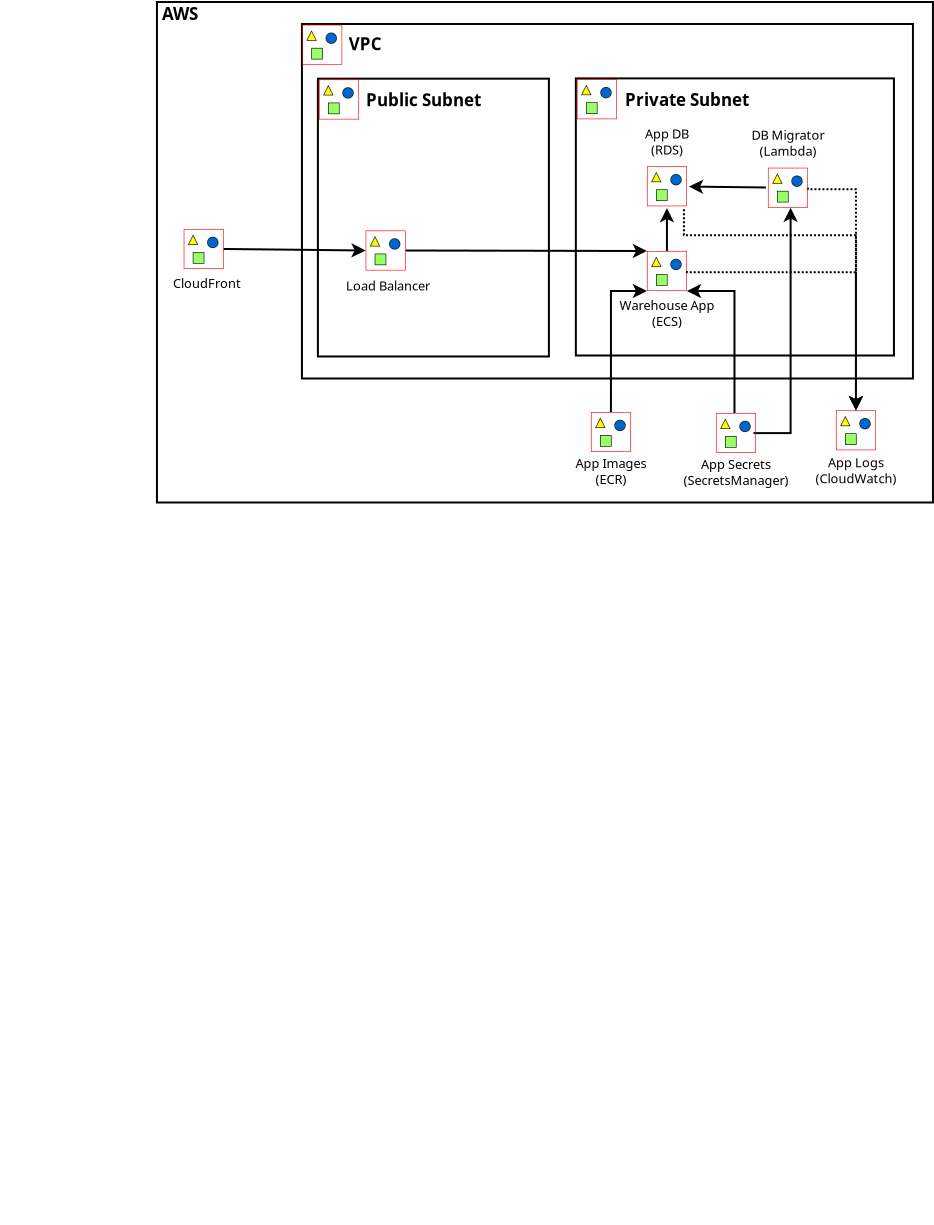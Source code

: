 <?xml version="1.0" encoding="UTF-8"?>
<dia:diagram xmlns:dia="http://www.lysator.liu.se/~alla/dia/">
  <dia:layer name="Background" visible="true" active="true">
    <dia:object type="Standard - Text" version="1" id="O0">
      <dia:attribute name="obj_pos">
        <dia:point val="2.6,-5.6"/>
      </dia:attribute>
      <dia:attribute name="obj_bb">
        <dia:rectangle val="2.6,-6.24;2.6,-5.468"/>
      </dia:attribute>
      <dia:attribute name="text">
        <dia:composite type="text">
          <dia:attribute name="string">
            <dia:string>##</dia:string>
          </dia:attribute>
          <dia:attribute name="font">
            <dia:font family="sans" style="0" name="Helvetica"/>
          </dia:attribute>
          <dia:attribute name="height">
            <dia:real val="0.8"/>
          </dia:attribute>
          <dia:attribute name="pos">
            <dia:point val="2.6,-5.6"/>
          </dia:attribute>
          <dia:attribute name="color">
            <dia:color val="#000000"/>
          </dia:attribute>
          <dia:attribute name="alignment">
            <dia:enum val="0"/>
          </dia:attribute>
        </dia:composite>
      </dia:attribute>
      <dia:attribute name="valign">
        <dia:enum val="3"/>
      </dia:attribute>
    </dia:object>
    <dia:object type="Standard - Line" version="0" id="O1">
      <dia:attribute name="obj_pos">
        <dia:point val="35.897,-54.095"/>
      </dia:attribute>
      <dia:attribute name="obj_bb">
        <dia:rectangle val="35.535,-56.351;36.259,-54.045"/>
      </dia:attribute>
      <dia:attribute name="conn_endpoints">
        <dia:point val="35.897,-54.095"/>
        <dia:point val="35.897,-56.239"/>
      </dia:attribute>
      <dia:attribute name="numcp">
        <dia:int val="1"/>
      </dia:attribute>
      <dia:attribute name="end_arrow">
        <dia:enum val="22"/>
      </dia:attribute>
      <dia:attribute name="end_arrow_length">
        <dia:real val="0.5"/>
      </dia:attribute>
      <dia:attribute name="end_arrow_width">
        <dia:real val="0.5"/>
      </dia:attribute>
      <dia:connections>
        <dia:connection handle="0" to="O15" connection="1"/>
        <dia:connection handle="1" to="O34" connection="8"/>
      </dia:connections>
    </dia:object>
    <dia:group>
      <dia:group>
        <dia:object type="Standard - Box" version="0" id="O2">
          <dia:attribute name="obj_pos">
            <dia:point val="10.397,-66.545"/>
          </dia:attribute>
          <dia:attribute name="obj_bb">
            <dia:rectangle val="10.347,-66.595;49.247,-41.47"/>
          </dia:attribute>
          <dia:attribute name="elem_corner">
            <dia:point val="10.397,-66.545"/>
          </dia:attribute>
          <dia:attribute name="elem_width">
            <dia:real val="38.8"/>
          </dia:attribute>
          <dia:attribute name="elem_height">
            <dia:real val="25.025"/>
          </dia:attribute>
          <dia:attribute name="show_background">
            <dia:boolean val="true"/>
          </dia:attribute>
        </dia:object>
        <dia:object type="Standard - Text" version="1" id="O3">
          <dia:attribute name="obj_pos">
            <dia:point val="10.647,-65.645"/>
          </dia:attribute>
          <dia:attribute name="obj_bb">
            <dia:rectangle val="10.647,-66.493;12.635,-65.47"/>
          </dia:attribute>
          <dia:attribute name="text">
            <dia:composite type="text">
              <dia:attribute name="string">
                <dia:string>#AWS#</dia:string>
              </dia:attribute>
              <dia:attribute name="font">
                <dia:font family="sans" style="80" name="Helvetica-Bold"/>
              </dia:attribute>
              <dia:attribute name="height">
                <dia:real val="1.058"/>
              </dia:attribute>
              <dia:attribute name="pos">
                <dia:point val="10.647,-65.645"/>
              </dia:attribute>
              <dia:attribute name="color">
                <dia:color val="#000000"/>
              </dia:attribute>
              <dia:attribute name="alignment">
                <dia:enum val="0"/>
              </dia:attribute>
            </dia:composite>
          </dia:attribute>
          <dia:attribute name="valign">
            <dia:enum val="3"/>
          </dia:attribute>
        </dia:object>
      </dia:group>
      <dia:group>
        <dia:group>
          <dia:object type="Standard - Box" version="0" id="O4">
            <dia:attribute name="obj_pos">
              <dia:point val="17.647,-65.445"/>
            </dia:attribute>
            <dia:attribute name="obj_bb">
              <dia:rectangle val="17.597,-65.495;48.247,-47.67"/>
            </dia:attribute>
            <dia:attribute name="elem_corner">
              <dia:point val="17.647,-65.445"/>
            </dia:attribute>
            <dia:attribute name="elem_width">
              <dia:real val="30.55"/>
            </dia:attribute>
            <dia:attribute name="elem_height">
              <dia:real val="17.725"/>
            </dia:attribute>
            <dia:attribute name="show_background">
              <dia:boolean val="true"/>
            </dia:attribute>
          </dia:object>
          <dia:group>
            <dia:object type="Standard - Image" version="0" id="O5">
              <dia:attribute name="obj_pos">
                <dia:point val="17.659,-65.407"/>
              </dia:attribute>
              <dia:attribute name="obj_bb">
                <dia:rectangle val="17.609,-65.457;19.709,-63.357"/>
              </dia:attribute>
              <dia:attribute name="elem_corner">
                <dia:point val="17.659,-65.407"/>
              </dia:attribute>
              <dia:attribute name="elem_width">
                <dia:real val="2"/>
              </dia:attribute>
              <dia:attribute name="elem_height">
                <dia:real val="2"/>
              </dia:attribute>
              <dia:attribute name="draw_border">
                <dia:boolean val="false"/>
              </dia:attribute>
              <dia:attribute name="keep_aspect">
                <dia:boolean val="true"/>
              </dia:attribute>
              <dia:attribute name="file">
                <dia:string>#Virtual-private-cloud-VPC_32.png#</dia:string>
              </dia:attribute>
            </dia:object>
            <dia:object type="Standard - Text" version="1" id="O6">
              <dia:attribute name="obj_pos">
                <dia:point val="19.984,-64.132"/>
              </dia:attribute>
              <dia:attribute name="obj_bb">
                <dia:rectangle val="19.984,-64.979;21.679,-63.957"/>
              </dia:attribute>
              <dia:attribute name="text">
                <dia:composite type="text">
                  <dia:attribute name="string">
                    <dia:string>#VPC#</dia:string>
                  </dia:attribute>
                  <dia:attribute name="font">
                    <dia:font family="sans" style="80" name="Helvetica-Bold"/>
                  </dia:attribute>
                  <dia:attribute name="height">
                    <dia:real val="1.058"/>
                  </dia:attribute>
                  <dia:attribute name="pos">
                    <dia:point val="19.984,-64.132"/>
                  </dia:attribute>
                  <dia:attribute name="color">
                    <dia:color val="#000000"/>
                  </dia:attribute>
                  <dia:attribute name="alignment">
                    <dia:enum val="0"/>
                  </dia:attribute>
                </dia:composite>
              </dia:attribute>
              <dia:attribute name="valign">
                <dia:enum val="3"/>
              </dia:attribute>
            </dia:object>
          </dia:group>
        </dia:group>
        <dia:group>
          <dia:group>
            <dia:object type="Flowchart - Box" version="0" id="O7">
              <dia:attribute name="obj_pos">
                <dia:point val="18.445,-62.712"/>
              </dia:attribute>
              <dia:attribute name="obj_bb">
                <dia:rectangle val="18.395,-62.761;30.045,-48.77"/>
              </dia:attribute>
              <dia:attribute name="elem_corner">
                <dia:point val="18.445,-62.712"/>
              </dia:attribute>
              <dia:attribute name="elem_width">
                <dia:real val="11.55"/>
              </dia:attribute>
              <dia:attribute name="elem_height">
                <dia:real val="13.891"/>
              </dia:attribute>
              <dia:attribute name="show_background">
                <dia:boolean val="true"/>
              </dia:attribute>
              <dia:attribute name="padding">
                <dia:real val="0.5"/>
              </dia:attribute>
              <dia:attribute name="text">
                <dia:composite type="text">
                  <dia:attribute name="string">
                    <dia:string>##</dia:string>
                  </dia:attribute>
                  <dia:attribute name="font">
                    <dia:font family="sans" style="0" name="Helvetica"/>
                  </dia:attribute>
                  <dia:attribute name="height">
                    <dia:real val="0.8"/>
                  </dia:attribute>
                  <dia:attribute name="pos">
                    <dia:point val="24.22,-55.526"/>
                  </dia:attribute>
                  <dia:attribute name="color">
                    <dia:color val="#000000"/>
                  </dia:attribute>
                  <dia:attribute name="alignment">
                    <dia:enum val="1"/>
                  </dia:attribute>
                </dia:composite>
              </dia:attribute>
            </dia:object>
            <dia:group>
              <dia:object type="Standard - Image" version="0" id="O8">
                <dia:attribute name="obj_pos">
                  <dia:point val="18.497,-62.672"/>
                </dia:attribute>
                <dia:attribute name="obj_bb">
                  <dia:rectangle val="18.447,-62.721;20.547,-60.621"/>
                </dia:attribute>
                <dia:attribute name="elem_corner">
                  <dia:point val="18.497,-62.672"/>
                </dia:attribute>
                <dia:attribute name="elem_width">
                  <dia:real val="2"/>
                </dia:attribute>
                <dia:attribute name="elem_height">
                  <dia:real val="2"/>
                </dia:attribute>
                <dia:attribute name="draw_border">
                  <dia:boolean val="false"/>
                </dia:attribute>
                <dia:attribute name="keep_aspect">
                  <dia:boolean val="true"/>
                </dia:attribute>
                <dia:attribute name="file">
                  <dia:string>#Public-subnet_32.png#</dia:string>
                </dia:attribute>
              </dia:object>
              <dia:object type="Standard - Text" version="1" id="O9">
                <dia:attribute name="obj_pos">
                  <dia:point val="20.847,-61.335"/>
                </dia:attribute>
                <dia:attribute name="obj_bb">
                  <dia:rectangle val="20.847,-62.183;26.7,-61.16"/>
                </dia:attribute>
                <dia:attribute name="text">
                  <dia:composite type="text">
                    <dia:attribute name="string">
                      <dia:string>#Public Subnet#</dia:string>
                    </dia:attribute>
                    <dia:attribute name="font">
                      <dia:font family="sans" style="80" name="Helvetica-Bold"/>
                    </dia:attribute>
                    <dia:attribute name="height">
                      <dia:real val="1.058"/>
                    </dia:attribute>
                    <dia:attribute name="pos">
                      <dia:point val="20.847,-61.335"/>
                    </dia:attribute>
                    <dia:attribute name="color">
                      <dia:color val="#000000"/>
                    </dia:attribute>
                    <dia:attribute name="alignment">
                      <dia:enum val="0"/>
                    </dia:attribute>
                  </dia:composite>
                </dia:attribute>
                <dia:attribute name="valign">
                  <dia:enum val="3"/>
                </dia:attribute>
              </dia:object>
            </dia:group>
          </dia:group>
          <dia:group>
            <dia:object type="Flowchart - Box" version="0" id="O10">
              <dia:attribute name="obj_pos">
                <dia:point val="31.342,-62.725"/>
              </dia:attribute>
              <dia:attribute name="obj_bb">
                <dia:rectangle val="31.292,-62.775;47.297,-48.82"/>
              </dia:attribute>
              <dia:attribute name="elem_corner">
                <dia:point val="31.342,-62.725"/>
              </dia:attribute>
              <dia:attribute name="elem_width">
                <dia:real val="15.905"/>
              </dia:attribute>
              <dia:attribute name="elem_height">
                <dia:real val="13.855"/>
              </dia:attribute>
              <dia:attribute name="show_background">
                <dia:boolean val="true"/>
              </dia:attribute>
              <dia:attribute name="padding">
                <dia:real val="0.5"/>
              </dia:attribute>
              <dia:attribute name="text">
                <dia:composite type="text">
                  <dia:attribute name="string">
                    <dia:string>##</dia:string>
                  </dia:attribute>
                  <dia:attribute name="font">
                    <dia:font family="sans" style="0" name="Helvetica"/>
                  </dia:attribute>
                  <dia:attribute name="height">
                    <dia:real val="0.8"/>
                  </dia:attribute>
                  <dia:attribute name="pos">
                    <dia:point val="39.295,-55.558"/>
                  </dia:attribute>
                  <dia:attribute name="color">
                    <dia:color val="#000000"/>
                  </dia:attribute>
                  <dia:attribute name="alignment">
                    <dia:enum val="1"/>
                  </dia:attribute>
                </dia:composite>
              </dia:attribute>
            </dia:object>
            <dia:group>
              <dia:object type="Standard - Image" version="0" id="O11">
                <dia:attribute name="obj_pos">
                  <dia:point val="31.395,-62.685"/>
                </dia:attribute>
                <dia:attribute name="obj_bb">
                  <dia:rectangle val="31.345,-62.735;33.445,-60.635"/>
                </dia:attribute>
                <dia:attribute name="elem_corner">
                  <dia:point val="31.395,-62.685"/>
                </dia:attribute>
                <dia:attribute name="elem_width">
                  <dia:real val="2"/>
                </dia:attribute>
                <dia:attribute name="elem_height">
                  <dia:real val="2"/>
                </dia:attribute>
                <dia:attribute name="draw_border">
                  <dia:boolean val="false"/>
                </dia:attribute>
                <dia:attribute name="keep_aspect">
                  <dia:boolean val="true"/>
                </dia:attribute>
                <dia:attribute name="file">
                  <dia:string>#Private-subnet_32.png#</dia:string>
                </dia:attribute>
              </dia:object>
              <dia:object type="Standard - Text" version="1" id="O12">
                <dia:attribute name="obj_pos">
                  <dia:point val="33.797,-61.349"/>
                </dia:attribute>
                <dia:attribute name="obj_bb">
                  <dia:rectangle val="33.797,-62.197;40.09,-61.174"/>
                </dia:attribute>
                <dia:attribute name="text">
                  <dia:composite type="text">
                    <dia:attribute name="string">
                      <dia:string>#Private Subnet#</dia:string>
                    </dia:attribute>
                    <dia:attribute name="font">
                      <dia:font family="sans" style="80" name="Helvetica-Bold"/>
                    </dia:attribute>
                    <dia:attribute name="height">
                      <dia:real val="1.058"/>
                    </dia:attribute>
                    <dia:attribute name="pos">
                      <dia:point val="33.797,-61.349"/>
                    </dia:attribute>
                    <dia:attribute name="color">
                      <dia:color val="#000000"/>
                    </dia:attribute>
                    <dia:attribute name="alignment">
                      <dia:enum val="0"/>
                    </dia:attribute>
                  </dia:composite>
                </dia:attribute>
                <dia:attribute name="valign">
                  <dia:enum val="3"/>
                </dia:attribute>
              </dia:object>
            </dia:group>
          </dia:group>
          <dia:group>
            <dia:group>
              <dia:object type="Standard - Image" version="0" id="O13">
                <dia:attribute name="obj_pos">
                  <dia:point val="20.832,-55.12"/>
                </dia:attribute>
                <dia:attribute name="obj_bb">
                  <dia:rectangle val="20.782,-55.17;22.882,-53.07"/>
                </dia:attribute>
                <dia:attribute name="elem_corner">
                  <dia:point val="20.832,-55.12"/>
                </dia:attribute>
                <dia:attribute name="elem_width">
                  <dia:real val="2"/>
                </dia:attribute>
                <dia:attribute name="elem_height">
                  <dia:real val="2"/>
                </dia:attribute>
                <dia:attribute name="draw_border">
                  <dia:boolean val="false"/>
                </dia:attribute>
                <dia:attribute name="keep_aspect">
                  <dia:boolean val="true"/>
                </dia:attribute>
                <dia:attribute name="file">
                  <dia:string>#Res_Elastic-Load-Balancing_Network-Load-Balancer_48.png#</dia:string>
                </dia:attribute>
              </dia:object>
              <dia:object type="Standard - Text" version="1" id="O14">
                <dia:attribute name="obj_pos">
                  <dia:point val="19.847,-52.12"/>
                </dia:attribute>
                <dia:attribute name="obj_bb">
                  <dia:rectangle val="19.847,-52.76;23.817,-51.988"/>
                </dia:attribute>
                <dia:attribute name="text">
                  <dia:composite type="text">
                    <dia:attribute name="string">
                      <dia:string>#Load Balancer#</dia:string>
                    </dia:attribute>
                    <dia:attribute name="font">
                      <dia:font family="sans" style="0" name="Helvetica"/>
                    </dia:attribute>
                    <dia:attribute name="height">
                      <dia:real val="0.8"/>
                    </dia:attribute>
                    <dia:attribute name="pos">
                      <dia:point val="19.847,-52.12"/>
                    </dia:attribute>
                    <dia:attribute name="color">
                      <dia:color val="#000000"/>
                    </dia:attribute>
                    <dia:attribute name="alignment">
                      <dia:enum val="0"/>
                    </dia:attribute>
                  </dia:composite>
                </dia:attribute>
                <dia:attribute name="valign">
                  <dia:enum val="3"/>
                </dia:attribute>
              </dia:object>
            </dia:group>
            <dia:group>
              <dia:object type="Standard - Image" version="0" id="O15">
                <dia:attribute name="obj_pos">
                  <dia:point val="34.897,-54.095"/>
                </dia:attribute>
                <dia:attribute name="obj_bb">
                  <dia:rectangle val="34.847,-54.145;36.947,-52.045"/>
                </dia:attribute>
                <dia:attribute name="elem_corner">
                  <dia:point val="34.897,-54.095"/>
                </dia:attribute>
                <dia:attribute name="elem_width">
                  <dia:real val="2"/>
                </dia:attribute>
                <dia:attribute name="elem_height">
                  <dia:real val="2"/>
                </dia:attribute>
                <dia:attribute name="draw_border">
                  <dia:boolean val="false"/>
                </dia:attribute>
                <dia:attribute name="keep_aspect">
                  <dia:boolean val="true"/>
                </dia:attribute>
                <dia:attribute name="file">
                  <dia:string>#Arch_Amazon-Elastic-Container-Service_48.png#</dia:string>
                </dia:attribute>
              </dia:object>
              <dia:object type="Standard - Text" version="1" id="O16">
                <dia:attribute name="obj_pos">
                  <dia:point val="35.897,-51.145"/>
                </dia:attribute>
                <dia:attribute name="obj_bb">
                  <dia:rectangle val="33.667,-51.785;38.127,-50.213"/>
                </dia:attribute>
                <dia:attribute name="text">
                  <dia:composite type="text">
                    <dia:attribute name="string">
                      <dia:string>#Warehouse App
(ECS)#</dia:string>
                    </dia:attribute>
                    <dia:attribute name="font">
                      <dia:font family="sans" style="0" name="Helvetica"/>
                    </dia:attribute>
                    <dia:attribute name="height">
                      <dia:real val="0.8"/>
                    </dia:attribute>
                    <dia:attribute name="pos">
                      <dia:point val="35.897,-51.145"/>
                    </dia:attribute>
                    <dia:attribute name="color">
                      <dia:color val="#000000"/>
                    </dia:attribute>
                    <dia:attribute name="alignment">
                      <dia:enum val="1"/>
                    </dia:attribute>
                  </dia:composite>
                </dia:attribute>
                <dia:attribute name="valign">
                  <dia:enum val="3"/>
                </dia:attribute>
              </dia:object>
            </dia:group>
            <dia:object type="Standard - ZigZagLine" version="1" id="O17">
              <dia:attribute name="obj_pos">
                <dia:point val="33.097,-46.045"/>
              </dia:attribute>
              <dia:attribute name="obj_bb">
                <dia:rectangle val="33.047,-52.457;35.009,-45.995"/>
              </dia:attribute>
              <dia:attribute name="orth_points">
                <dia:point val="33.097,-46.045"/>
                <dia:point val="33.097,-52.095"/>
                <dia:point val="34.897,-52.095"/>
                <dia:point val="34.897,-52.095"/>
              </dia:attribute>
              <dia:attribute name="orth_orient">
                <dia:enum val="1"/>
                <dia:enum val="0"/>
                <dia:enum val="1"/>
              </dia:attribute>
              <dia:attribute name="autorouting">
                <dia:boolean val="false"/>
              </dia:attribute>
              <dia:attribute name="end_arrow">
                <dia:enum val="22"/>
              </dia:attribute>
              <dia:attribute name="end_arrow_length">
                <dia:real val="0.5"/>
              </dia:attribute>
              <dia:attribute name="end_arrow_width">
                <dia:real val="0.5"/>
              </dia:attribute>
            </dia:object>
            <dia:object type="Standard - ZigZagLine" version="1" id="O18">
              <dia:attribute name="obj_pos">
                <dia:point val="39.274,-45.995"/>
              </dia:attribute>
              <dia:attribute name="obj_bb">
                <dia:rectangle val="36.285,-52.457;39.324,-45.945"/>
              </dia:attribute>
              <dia:attribute name="orth_points">
                <dia:point val="39.274,-45.995"/>
                <dia:point val="39.274,-52.095"/>
                <dia:point val="36.897,-52.095"/>
                <dia:point val="36.897,-52.095"/>
              </dia:attribute>
              <dia:attribute name="orth_orient">
                <dia:enum val="1"/>
                <dia:enum val="0"/>
                <dia:enum val="1"/>
              </dia:attribute>
              <dia:attribute name="autorouting">
                <dia:boolean val="false"/>
              </dia:attribute>
              <dia:attribute name="end_arrow">
                <dia:enum val="22"/>
              </dia:attribute>
              <dia:attribute name="end_arrow_length">
                <dia:real val="0.5"/>
              </dia:attribute>
              <dia:attribute name="end_arrow_width">
                <dia:real val="0.5"/>
              </dia:attribute>
            </dia:object>
            <dia:object type="Standard - Line" version="0" id="O19">
              <dia:attribute name="obj_pos">
                <dia:point val="22.832,-54.12"/>
              </dia:attribute>
              <dia:attribute name="obj_bb">
                <dia:rectangle val="22.782,-54.458;35.009,-53.735"/>
              </dia:attribute>
              <dia:attribute name="conn_endpoints">
                <dia:point val="22.832,-54.12"/>
                <dia:point val="34.897,-54.095"/>
              </dia:attribute>
              <dia:attribute name="numcp">
                <dia:int val="1"/>
              </dia:attribute>
              <dia:attribute name="end_arrow">
                <dia:enum val="22"/>
              </dia:attribute>
              <dia:attribute name="end_arrow_length">
                <dia:real val="0.5"/>
              </dia:attribute>
              <dia:attribute name="end_arrow_width">
                <dia:real val="0.5"/>
              </dia:attribute>
            </dia:object>
            <dia:group>
              <dia:object type="Standard - Image" version="0" id="O20">
                <dia:attribute name="obj_pos">
                  <dia:point val="11.736,-55.195"/>
                </dia:attribute>
                <dia:attribute name="obj_bb">
                  <dia:rectangle val="11.686,-55.245;13.786,-53.145"/>
                </dia:attribute>
                <dia:attribute name="elem_corner">
                  <dia:point val="11.736,-55.195"/>
                </dia:attribute>
                <dia:attribute name="elem_width">
                  <dia:real val="2"/>
                </dia:attribute>
                <dia:attribute name="elem_height">
                  <dia:real val="2"/>
                </dia:attribute>
                <dia:attribute name="draw_border">
                  <dia:boolean val="false"/>
                </dia:attribute>
                <dia:attribute name="keep_aspect">
                  <dia:boolean val="true"/>
                </dia:attribute>
                <dia:attribute name="file">
                  <dia:string>#Arch_Amazon-CloudFront_32.png#</dia:string>
                </dia:attribute>
              </dia:object>
              <dia:object type="Standard - Text" version="1" id="O21">
                <dia:attribute name="obj_pos">
                  <dia:point val="11.197,-52.245"/>
                </dia:attribute>
                <dia:attribute name="obj_bb">
                  <dia:rectangle val="11.197,-52.885;14.275,-52.113"/>
                </dia:attribute>
                <dia:attribute name="text">
                  <dia:composite type="text">
                    <dia:attribute name="string">
                      <dia:string>#CloudFront#</dia:string>
                    </dia:attribute>
                    <dia:attribute name="font">
                      <dia:font family="sans" style="0" name="Helvetica"/>
                    </dia:attribute>
                    <dia:attribute name="height">
                      <dia:real val="0.8"/>
                    </dia:attribute>
                    <dia:attribute name="pos">
                      <dia:point val="11.197,-52.245"/>
                    </dia:attribute>
                    <dia:attribute name="color">
                      <dia:color val="#000000"/>
                    </dia:attribute>
                    <dia:attribute name="alignment">
                      <dia:enum val="0"/>
                    </dia:attribute>
                  </dia:composite>
                </dia:attribute>
                <dia:attribute name="valign">
                  <dia:enum val="3"/>
                </dia:attribute>
              </dia:object>
            </dia:group>
            <dia:object type="Standard - Line" version="0" id="O22">
              <dia:attribute name="obj_pos">
                <dia:point val="13.736,-54.195"/>
              </dia:attribute>
              <dia:attribute name="obj_bb">
                <dia:rectangle val="13.685,-54.489;20.944,-53.765"/>
              </dia:attribute>
              <dia:attribute name="conn_endpoints">
                <dia:point val="13.736,-54.195"/>
                <dia:point val="20.832,-54.12"/>
              </dia:attribute>
              <dia:attribute name="numcp">
                <dia:int val="1"/>
              </dia:attribute>
              <dia:attribute name="end_arrow">
                <dia:enum val="22"/>
              </dia:attribute>
              <dia:attribute name="end_arrow_length">
                <dia:real val="0.5"/>
              </dia:attribute>
              <dia:attribute name="end_arrow_width">
                <dia:real val="0.5"/>
              </dia:attribute>
            </dia:object>
            <dia:object type="Standard - Line" version="0" id="O23">
              <dia:attribute name="obj_pos">
                <dia:point val="40.847,-57.271"/>
              </dia:attribute>
              <dia:attribute name="obj_bb">
                <dia:rectangle val="36.885,-57.671;40.898,-56.948"/>
              </dia:attribute>
              <dia:attribute name="conn_endpoints">
                <dia:point val="40.847,-57.271"/>
                <dia:point val="36.997,-57.317"/>
              </dia:attribute>
              <dia:attribute name="numcp">
                <dia:int val="1"/>
              </dia:attribute>
              <dia:attribute name="end_arrow">
                <dia:enum val="22"/>
              </dia:attribute>
              <dia:attribute name="end_arrow_length">
                <dia:real val="0.5"/>
              </dia:attribute>
              <dia:attribute name="end_arrow_width">
                <dia:real val="0.5"/>
              </dia:attribute>
            </dia:object>
            <dia:object type="Standard - ZigZagLine" version="1" id="O24">
              <dia:attribute name="obj_pos">
                <dia:point val="40.274,-44.995"/>
              </dia:attribute>
              <dia:attribute name="obj_bb">
                <dia:rectangle val="40.224,-56.37;42.442,-44.94"/>
              </dia:attribute>
              <dia:attribute name="orth_points">
                <dia:point val="40.274,-44.995"/>
                <dia:point val="40.274,-44.99"/>
                <dia:point val="42.08,-44.99"/>
                <dia:point val="42.08,-56.258"/>
              </dia:attribute>
              <dia:attribute name="orth_orient">
                <dia:enum val="1"/>
                <dia:enum val="0"/>
                <dia:enum val="1"/>
              </dia:attribute>
              <dia:attribute name="autorouting">
                <dia:boolean val="false"/>
              </dia:attribute>
              <dia:attribute name="end_arrow">
                <dia:enum val="22"/>
              </dia:attribute>
              <dia:attribute name="end_arrow_length">
                <dia:real val="0.5"/>
              </dia:attribute>
              <dia:attribute name="end_arrow_width">
                <dia:real val="0.5"/>
              </dia:attribute>
            </dia:object>
            <dia:object type="Standard - Line" version="0" id="O25">
              <dia:attribute name="obj_pos">
                <dia:point val="35.897,-54.095"/>
              </dia:attribute>
              <dia:attribute name="obj_bb">
                <dia:rectangle val="35.535,-56.351;36.259,-54.045"/>
              </dia:attribute>
              <dia:attribute name="conn_endpoints">
                <dia:point val="35.897,-54.095"/>
                <dia:point val="35.897,-56.239"/>
              </dia:attribute>
              <dia:attribute name="numcp">
                <dia:int val="1"/>
              </dia:attribute>
              <dia:attribute name="end_arrow">
                <dia:enum val="22"/>
              </dia:attribute>
              <dia:attribute name="end_arrow_length">
                <dia:real val="0.5"/>
              </dia:attribute>
              <dia:attribute name="end_arrow_width">
                <dia:real val="0.5"/>
              </dia:attribute>
            </dia:object>
            <dia:group>
              <dia:object type="Standard - Image" version="0" id="O26">
                <dia:attribute name="obj_pos">
                  <dia:point val="44.347,-46.133"/>
                </dia:attribute>
                <dia:attribute name="obj_bb">
                  <dia:rectangle val="44.297,-46.183;46.397,-44.083"/>
                </dia:attribute>
                <dia:attribute name="elem_corner">
                  <dia:point val="44.347,-46.133"/>
                </dia:attribute>
                <dia:attribute name="elem_width">
                  <dia:real val="2"/>
                </dia:attribute>
                <dia:attribute name="elem_height">
                  <dia:real val="2"/>
                </dia:attribute>
                <dia:attribute name="draw_border">
                  <dia:boolean val="false"/>
                </dia:attribute>
                <dia:attribute name="keep_aspect">
                  <dia:boolean val="true"/>
                </dia:attribute>
                <dia:attribute name="file">
                  <dia:string>#Arch_Amazon-CloudWatch_32.png#</dia:string>
                </dia:attribute>
              </dia:object>
              <dia:object type="Standard - Text" version="1" id="O27">
                <dia:attribute name="obj_pos">
                  <dia:point val="45.347,-43.283"/>
                </dia:attribute>
                <dia:attribute name="obj_bb">
                  <dia:rectangle val="43.416,-43.923;47.279,-42.35"/>
                </dia:attribute>
                <dia:attribute name="text">
                  <dia:composite type="text">
                    <dia:attribute name="string">
                      <dia:string>#App Logs
(CloudWatch)#</dia:string>
                    </dia:attribute>
                    <dia:attribute name="font">
                      <dia:font family="sans" style="0" name="Helvetica"/>
                    </dia:attribute>
                    <dia:attribute name="height">
                      <dia:real val="0.8"/>
                    </dia:attribute>
                    <dia:attribute name="pos">
                      <dia:point val="45.347,-43.283"/>
                    </dia:attribute>
                    <dia:attribute name="color">
                      <dia:color val="#000000"/>
                    </dia:attribute>
                    <dia:attribute name="alignment">
                      <dia:enum val="1"/>
                    </dia:attribute>
                  </dia:composite>
                </dia:attribute>
                <dia:attribute name="valign">
                  <dia:enum val="3"/>
                </dia:attribute>
              </dia:object>
            </dia:group>
            <dia:group>
              <dia:object type="Standard - Image" version="0" id="O28">
                <dia:attribute name="obj_pos">
                  <dia:point val="32.097,-46.045"/>
                </dia:attribute>
                <dia:attribute name="obj_bb">
                  <dia:rectangle val="32.047,-46.095;34.147,-43.995"/>
                </dia:attribute>
                <dia:attribute name="elem_corner">
                  <dia:point val="32.097,-46.045"/>
                </dia:attribute>
                <dia:attribute name="elem_width">
                  <dia:real val="2"/>
                </dia:attribute>
                <dia:attribute name="elem_height">
                  <dia:real val="2"/>
                </dia:attribute>
                <dia:attribute name="draw_border">
                  <dia:boolean val="false"/>
                </dia:attribute>
                <dia:attribute name="keep_aspect">
                  <dia:boolean val="true"/>
                </dia:attribute>
                <dia:attribute name="file">
                  <dia:string>#Arch_Amazon-Elastic-Container-Registry_48.png#</dia:string>
                </dia:attribute>
              </dia:object>
              <dia:object type="Standard - Text" version="1" id="O29">
                <dia:attribute name="obj_pos">
                  <dia:point val="33.097,-43.245"/>
                </dia:attribute>
                <dia:attribute name="obj_bb">
                  <dia:rectangle val="31.405,-43.885;34.79,-42.313"/>
                </dia:attribute>
                <dia:attribute name="text">
                  <dia:composite type="text">
                    <dia:attribute name="string">
                      <dia:string>#App Images
(ECR)#</dia:string>
                    </dia:attribute>
                    <dia:attribute name="font">
                      <dia:font family="sans" style="0" name="Helvetica"/>
                    </dia:attribute>
                    <dia:attribute name="height">
                      <dia:real val="0.8"/>
                    </dia:attribute>
                    <dia:attribute name="pos">
                      <dia:point val="33.097,-43.245"/>
                    </dia:attribute>
                    <dia:attribute name="color">
                      <dia:color val="#000000"/>
                    </dia:attribute>
                    <dia:attribute name="alignment">
                      <dia:enum val="1"/>
                    </dia:attribute>
                  </dia:composite>
                </dia:attribute>
                <dia:attribute name="valign">
                  <dia:enum val="3"/>
                </dia:attribute>
              </dia:object>
            </dia:group>
            <dia:group>
              <dia:object type="Standard - Image" version="0" id="O30">
                <dia:attribute name="obj_pos">
                  <dia:point val="38.347,-45.995"/>
                </dia:attribute>
                <dia:attribute name="obj_bb">
                  <dia:rectangle val="38.297,-46.045;40.397,-43.945"/>
                </dia:attribute>
                <dia:attribute name="elem_corner">
                  <dia:point val="38.347,-45.995"/>
                </dia:attribute>
                <dia:attribute name="elem_width">
                  <dia:real val="2"/>
                </dia:attribute>
                <dia:attribute name="elem_height">
                  <dia:real val="2"/>
                </dia:attribute>
                <dia:attribute name="draw_border">
                  <dia:boolean val="false"/>
                </dia:attribute>
                <dia:attribute name="keep_aspect">
                  <dia:boolean val="true"/>
                </dia:attribute>
                <dia:attribute name="file">
                  <dia:string>#Arch_AWS-Secrets-Manager_32.png#</dia:string>
                </dia:attribute>
              </dia:object>
              <dia:object type="Standard - Text" version="1" id="O31">
                <dia:attribute name="obj_pos">
                  <dia:point val="39.347,-43.195"/>
                </dia:attribute>
                <dia:attribute name="obj_bb">
                  <dia:rectangle val="36.852,-43.835;41.842,-42.263"/>
                </dia:attribute>
                <dia:attribute name="text">
                  <dia:composite type="text">
                    <dia:attribute name="string">
                      <dia:string>#App Secrets
(SecretsManager)#</dia:string>
                    </dia:attribute>
                    <dia:attribute name="font">
                      <dia:font family="sans" style="0" name="Helvetica"/>
                    </dia:attribute>
                    <dia:attribute name="height">
                      <dia:real val="0.8"/>
                    </dia:attribute>
                    <dia:attribute name="pos">
                      <dia:point val="39.347,-43.195"/>
                    </dia:attribute>
                    <dia:attribute name="color">
                      <dia:color val="#000000"/>
                    </dia:attribute>
                    <dia:attribute name="alignment">
                      <dia:enum val="1"/>
                    </dia:attribute>
                  </dia:composite>
                </dia:attribute>
                <dia:attribute name="valign">
                  <dia:enum val="3"/>
                </dia:attribute>
              </dia:object>
            </dia:group>
            <dia:object type="Standard - ZigZagLine" version="1" id="O32">
              <dia:attribute name="obj_pos">
                <dia:point val="42.947,-57.258"/>
              </dia:attribute>
              <dia:attribute name="obj_bb">
                <dia:rectangle val="42.897,-57.308;45.709,-46.021"/>
              </dia:attribute>
              <dia:attribute name="orth_points">
                <dia:point val="42.947,-57.258"/>
                <dia:point val="42.947,-57.183"/>
                <dia:point val="45.347,-57.183"/>
                <dia:point val="45.347,-46.133"/>
              </dia:attribute>
              <dia:attribute name="orth_orient">
                <dia:enum val="1"/>
                <dia:enum val="0"/>
                <dia:enum val="1"/>
              </dia:attribute>
              <dia:attribute name="autorouting">
                <dia:boolean val="false"/>
              </dia:attribute>
              <dia:attribute name="line_style">
                <dia:enum val="4"/>
              </dia:attribute>
              <dia:attribute name="end_arrow">
                <dia:enum val="22"/>
              </dia:attribute>
              <dia:attribute name="end_arrow_length">
                <dia:real val="0.5"/>
              </dia:attribute>
              <dia:attribute name="end_arrow_width">
                <dia:real val="0.5"/>
              </dia:attribute>
            </dia:object>
            <dia:object type="Standard - ZigZagLine" version="1" id="O33">
              <dia:attribute name="obj_pos">
                <dia:point val="36.897,-53.095"/>
              </dia:attribute>
              <dia:attribute name="obj_bb">
                <dia:rectangle val="36.847,-53.145;45.709,-46.021"/>
              </dia:attribute>
              <dia:attribute name="orth_points">
                <dia:point val="36.897,-53.095"/>
                <dia:point val="36.897,-53.033"/>
                <dia:point val="45.347,-53.033"/>
                <dia:point val="45.347,-46.133"/>
              </dia:attribute>
              <dia:attribute name="orth_orient">
                <dia:enum val="1"/>
                <dia:enum val="0"/>
                <dia:enum val="1"/>
              </dia:attribute>
              <dia:attribute name="autorouting">
                <dia:boolean val="false"/>
              </dia:attribute>
              <dia:attribute name="line_style">
                <dia:enum val="4"/>
              </dia:attribute>
              <dia:attribute name="end_arrow">
                <dia:enum val="22"/>
              </dia:attribute>
              <dia:attribute name="end_arrow_length">
                <dia:real val="0.5"/>
              </dia:attribute>
              <dia:attribute name="end_arrow_width">
                <dia:real val="0.5"/>
              </dia:attribute>
            </dia:object>
            <dia:group>
              <dia:object type="Standard - Image" version="0" id="O34">
                <dia:attribute name="obj_pos">
                  <dia:point val="34.897,-58.333"/>
                </dia:attribute>
                <dia:attribute name="obj_bb">
                  <dia:rectangle val="34.847,-58.383;36.947,-56.283"/>
                </dia:attribute>
                <dia:attribute name="elem_corner">
                  <dia:point val="34.897,-58.333"/>
                </dia:attribute>
                <dia:attribute name="elem_width">
                  <dia:real val="2"/>
                </dia:attribute>
                <dia:attribute name="elem_height">
                  <dia:real val="2"/>
                </dia:attribute>
                <dia:attribute name="draw_border">
                  <dia:boolean val="false"/>
                </dia:attribute>
                <dia:attribute name="keep_aspect">
                  <dia:boolean val="true"/>
                </dia:attribute>
                <dia:attribute name="file">
                  <dia:string>#Arch_Amazon-Aurora_48.png#</dia:string>
                </dia:attribute>
              </dia:object>
              <dia:object type="Standard - Text" version="1" id="O35">
                <dia:attribute name="obj_pos">
                  <dia:point val="35.897,-59.717"/>
                </dia:attribute>
                <dia:attribute name="obj_bb">
                  <dia:rectangle val="34.843,-60.357;36.951,-58.785"/>
                </dia:attribute>
                <dia:attribute name="text">
                  <dia:composite type="text">
                    <dia:attribute name="string">
                      <dia:string>#App DB
(RDS)#</dia:string>
                    </dia:attribute>
                    <dia:attribute name="font">
                      <dia:font family="sans" style="0" name="Helvetica"/>
                    </dia:attribute>
                    <dia:attribute name="height">
                      <dia:real val="0.8"/>
                    </dia:attribute>
                    <dia:attribute name="pos">
                      <dia:point val="35.897,-59.717"/>
                    </dia:attribute>
                    <dia:attribute name="color">
                      <dia:color val="#000000"/>
                    </dia:attribute>
                    <dia:attribute name="alignment">
                      <dia:enum val="1"/>
                    </dia:attribute>
                  </dia:composite>
                </dia:attribute>
                <dia:attribute name="valign">
                  <dia:enum val="3"/>
                </dia:attribute>
              </dia:object>
            </dia:group>
            <dia:group>
              <dia:object type="Standard - Image" version="0" id="O36">
                <dia:attribute name="obj_pos">
                  <dia:point val="40.947,-58.258"/>
                </dia:attribute>
                <dia:attribute name="obj_bb">
                  <dia:rectangle val="40.897,-58.308;42.997,-56.208"/>
                </dia:attribute>
                <dia:attribute name="elem_corner">
                  <dia:point val="40.947,-58.258"/>
                </dia:attribute>
                <dia:attribute name="elem_width">
                  <dia:real val="2"/>
                </dia:attribute>
                <dia:attribute name="elem_height">
                  <dia:real val="2"/>
                </dia:attribute>
                <dia:attribute name="draw_border">
                  <dia:boolean val="false"/>
                </dia:attribute>
                <dia:attribute name="keep_aspect">
                  <dia:boolean val="true"/>
                </dia:attribute>
                <dia:attribute name="file">
                  <dia:string>#Arch_AWS-Lambda_32.png#</dia:string>
                </dia:attribute>
              </dia:object>
              <dia:object type="Standard - Text" version="1" id="O37">
                <dia:attribute name="obj_pos">
                  <dia:point val="41.947,-59.658"/>
                </dia:attribute>
                <dia:attribute name="obj_bb">
                  <dia:rectangle val="40.265,-60.298;43.63,-58.725"/>
                </dia:attribute>
                <dia:attribute name="text">
                  <dia:composite type="text">
                    <dia:attribute name="string">
                      <dia:string>#DB Migrator
(Lambda)#</dia:string>
                    </dia:attribute>
                    <dia:attribute name="font">
                      <dia:font family="sans" style="0" name="Helvetica"/>
                    </dia:attribute>
                    <dia:attribute name="height">
                      <dia:real val="0.8"/>
                    </dia:attribute>
                    <dia:attribute name="pos">
                      <dia:point val="41.947,-59.658"/>
                    </dia:attribute>
                    <dia:attribute name="color">
                      <dia:color val="#000000"/>
                    </dia:attribute>
                    <dia:attribute name="alignment">
                      <dia:enum val="1"/>
                    </dia:attribute>
                  </dia:composite>
                </dia:attribute>
                <dia:attribute name="valign">
                  <dia:enum val="3"/>
                </dia:attribute>
              </dia:object>
            </dia:group>
            <dia:object type="Standard - ZigZagLine" version="1" id="O38">
              <dia:attribute name="obj_pos">
                <dia:point val="36.747,-56.183"/>
              </dia:attribute>
              <dia:attribute name="obj_bb">
                <dia:rectangle val="36.697,-56.233;45.709,-46.021"/>
              </dia:attribute>
              <dia:attribute name="orth_points">
                <dia:point val="36.747,-56.183"/>
                <dia:point val="36.747,-54.883"/>
                <dia:point val="45.347,-54.883"/>
                <dia:point val="45.347,-46.133"/>
              </dia:attribute>
              <dia:attribute name="orth_orient">
                <dia:enum val="1"/>
                <dia:enum val="0"/>
                <dia:enum val="1"/>
              </dia:attribute>
              <dia:attribute name="autorouting">
                <dia:boolean val="false"/>
              </dia:attribute>
              <dia:attribute name="line_style">
                <dia:enum val="4"/>
              </dia:attribute>
              <dia:attribute name="end_arrow">
                <dia:enum val="22"/>
              </dia:attribute>
              <dia:attribute name="end_arrow_length">
                <dia:real val="0.5"/>
              </dia:attribute>
              <dia:attribute name="end_arrow_width">
                <dia:real val="0.5"/>
              </dia:attribute>
            </dia:object>
          </dia:group>
        </dia:group>
      </dia:group>
    </dia:group>
  </dia:layer>
</dia:diagram>
